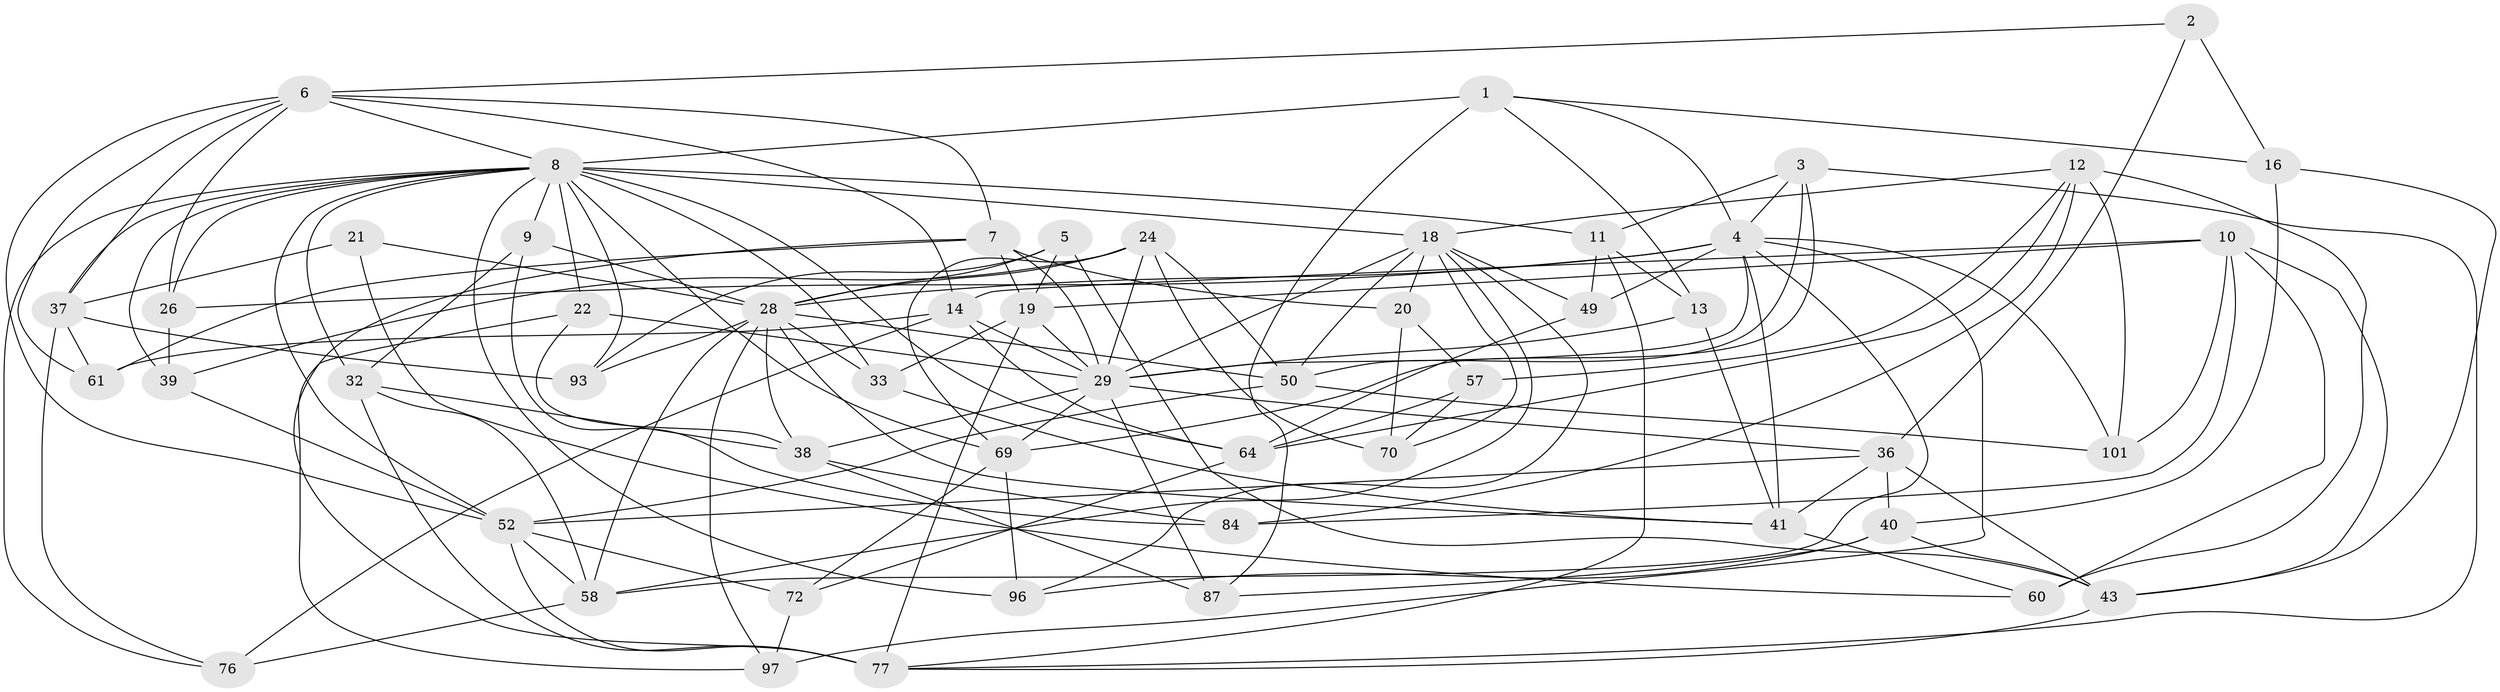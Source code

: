 // original degree distribution, {4: 1.0}
// Generated by graph-tools (version 1.1) at 2025/16/03/09/25 04:16:22]
// undirected, 52 vertices, 146 edges
graph export_dot {
graph [start="1"]
  node [color=gray90,style=filled];
  1 [super="+44"];
  2;
  3 [super="+15"];
  4 [super="+27"];
  5;
  6 [super="+25"];
  7 [super="+67"];
  8 [super="+95+34+31+45"];
  9;
  10 [super="+75"];
  11 [super="+17"];
  12 [super="+88"];
  13;
  14 [super="+51"];
  16 [super="+89"];
  18 [super="+104+23"];
  19 [super="+81"];
  20;
  21;
  22;
  24 [super="+30"];
  26;
  28 [super="+98+48"];
  29 [super="+66+42+35"];
  32 [super="+47"];
  33;
  36 [super="+100"];
  37 [super="+86+62"];
  38 [super="+102"];
  39;
  40 [super="+74"];
  41 [super="+90"];
  43 [super="+63"];
  49;
  50 [super="+85"];
  52 [super="+59+73"];
  57;
  58 [super="+71"];
  60;
  61;
  64 [super="+91"];
  69 [super="+78"];
  70;
  72;
  76;
  77 [super="+80+82"];
  84;
  87;
  93;
  96;
  97;
  101;
  1 -- 13;
  1 -- 16;
  1 -- 87;
  1 -- 8 [weight=2];
  1 -- 4;
  2 -- 36;
  2 -- 16 [weight=2];
  2 -- 6;
  3 -- 50;
  3 -- 77 [weight=2];
  3 -- 11;
  3 -- 4;
  3 -- 69;
  4 -- 26;
  4 -- 97;
  4 -- 101;
  4 -- 41;
  4 -- 49;
  4 -- 28;
  4 -- 29;
  4 -- 58;
  5 -- 93;
  5 -- 19;
  5 -- 28;
  5 -- 43;
  6 -- 61;
  6 -- 52;
  6 -- 8;
  6 -- 37;
  6 -- 7;
  6 -- 26;
  6 -- 14;
  7 -- 19;
  7 -- 20;
  7 -- 61;
  7 -- 77;
  7 -- 29;
  8 -- 52;
  8 -- 96;
  8 -- 64;
  8 -- 18 [weight=2];
  8 -- 22;
  8 -- 32 [weight=2];
  8 -- 9;
  8 -- 11 [weight=2];
  8 -- 93;
  8 -- 33;
  8 -- 39;
  8 -- 26;
  8 -- 76;
  8 -- 37 [weight=2];
  8 -- 69;
  9 -- 32;
  9 -- 84;
  9 -- 28;
  10 -- 84;
  10 -- 60;
  10 -- 101;
  10 -- 14;
  10 -- 19;
  10 -- 43;
  11 -- 13;
  11 -- 49;
  11 -- 77;
  12 -- 57;
  12 -- 101;
  12 -- 18;
  12 -- 64;
  12 -- 60;
  12 -- 84;
  13 -- 41;
  13 -- 29;
  14 -- 76;
  14 -- 64;
  14 -- 61;
  14 -- 29;
  16 -- 40 [weight=2];
  16 -- 43;
  18 -- 96;
  18 -- 50;
  18 -- 70;
  18 -- 49;
  18 -- 20;
  18 -- 29;
  18 -- 58;
  19 -- 33;
  19 -- 29;
  19 -- 77;
  20 -- 57;
  20 -- 70;
  21 -- 37 [weight=2];
  21 -- 28;
  21 -- 60;
  22 -- 97;
  22 -- 29;
  22 -- 38;
  24 -- 50;
  24 -- 29;
  24 -- 28;
  24 -- 70;
  24 -- 39;
  24 -- 69;
  26 -- 39;
  28 -- 50;
  28 -- 97;
  28 -- 38;
  28 -- 41;
  28 -- 58;
  28 -- 33;
  28 -- 93;
  29 -- 38;
  29 -- 87;
  29 -- 69;
  29 -- 36;
  32 -- 38;
  32 -- 77;
  32 -- 58;
  33 -- 41;
  36 -- 41;
  36 -- 43;
  36 -- 52;
  36 -- 40;
  37 -- 93;
  37 -- 76;
  37 -- 61;
  38 -- 87;
  38 -- 84;
  39 -- 52;
  40 -- 87;
  40 -- 43;
  40 -- 96;
  41 -- 60;
  43 -- 77;
  49 -- 64;
  50 -- 52;
  50 -- 101;
  52 -- 58;
  52 -- 72;
  52 -- 77;
  57 -- 70;
  57 -- 64;
  58 -- 76;
  64 -- 72;
  69 -- 96;
  69 -- 72;
  72 -- 97;
}
